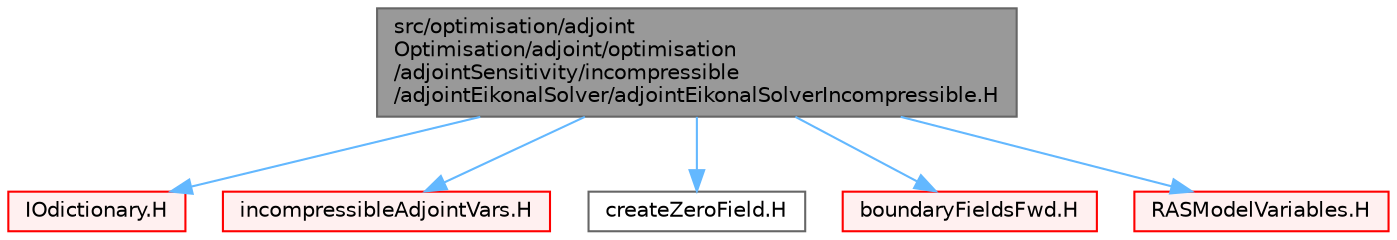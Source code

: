 digraph "src/optimisation/adjointOptimisation/adjoint/optimisation/adjointSensitivity/incompressible/adjointEikonalSolver/adjointEikonalSolverIncompressible.H"
{
 // LATEX_PDF_SIZE
  bgcolor="transparent";
  edge [fontname=Helvetica,fontsize=10,labelfontname=Helvetica,labelfontsize=10];
  node [fontname=Helvetica,fontsize=10,shape=box,height=0.2,width=0.4];
  Node1 [id="Node000001",label="src/optimisation/adjoint\lOptimisation/adjoint/optimisation\l/adjointSensitivity/incompressible\l/adjointEikonalSolver/adjointEikonalSolverIncompressible.H",height=0.2,width=0.4,color="gray40", fillcolor="grey60", style="filled", fontcolor="black",tooltip=" "];
  Node1 -> Node2 [id="edge1_Node000001_Node000002",color="steelblue1",style="solid",tooltip=" "];
  Node2 [id="Node000002",label="IOdictionary.H",height=0.2,width=0.4,color="red", fillcolor="#FFF0F0", style="filled",URL="$IOdictionary_8H.html",tooltip=" "];
  Node1 -> Node146 [id="edge2_Node000001_Node000146",color="steelblue1",style="solid",tooltip=" "];
  Node146 [id="Node000146",label="incompressibleAdjointVars.H",height=0.2,width=0.4,color="red", fillcolor="#FFF0F0", style="filled",URL="$incompressibleAdjointVars_8H.html",tooltip=" "];
  Node1 -> Node492 [id="edge3_Node000001_Node000492",color="steelblue1",style="solid",tooltip=" "];
  Node492 [id="Node000492",label="createZeroField.H",height=0.2,width=0.4,color="grey40", fillcolor="white", style="filled",URL="$createZeroField_8H.html",tooltip=" "];
  Node1 -> Node428 [id="edge4_Node000001_Node000428",color="steelblue1",style="solid",tooltip=" "];
  Node428 [id="Node000428",label="boundaryFieldsFwd.H",height=0.2,width=0.4,color="red", fillcolor="#FFF0F0", style="filled",URL="$boundaryFieldsFwd_8H.html",tooltip="Useful typenames for fields defined only at the boundaries."];
  Node1 -> Node415 [id="edge5_Node000001_Node000415",color="steelblue1",style="solid",tooltip=" "];
  Node415 [id="Node000415",label="RASModelVariables.H",height=0.2,width=0.4,color="red", fillcolor="#FFF0F0", style="filled",URL="$RASModelVariables_8H.html",tooltip=" "];
}

